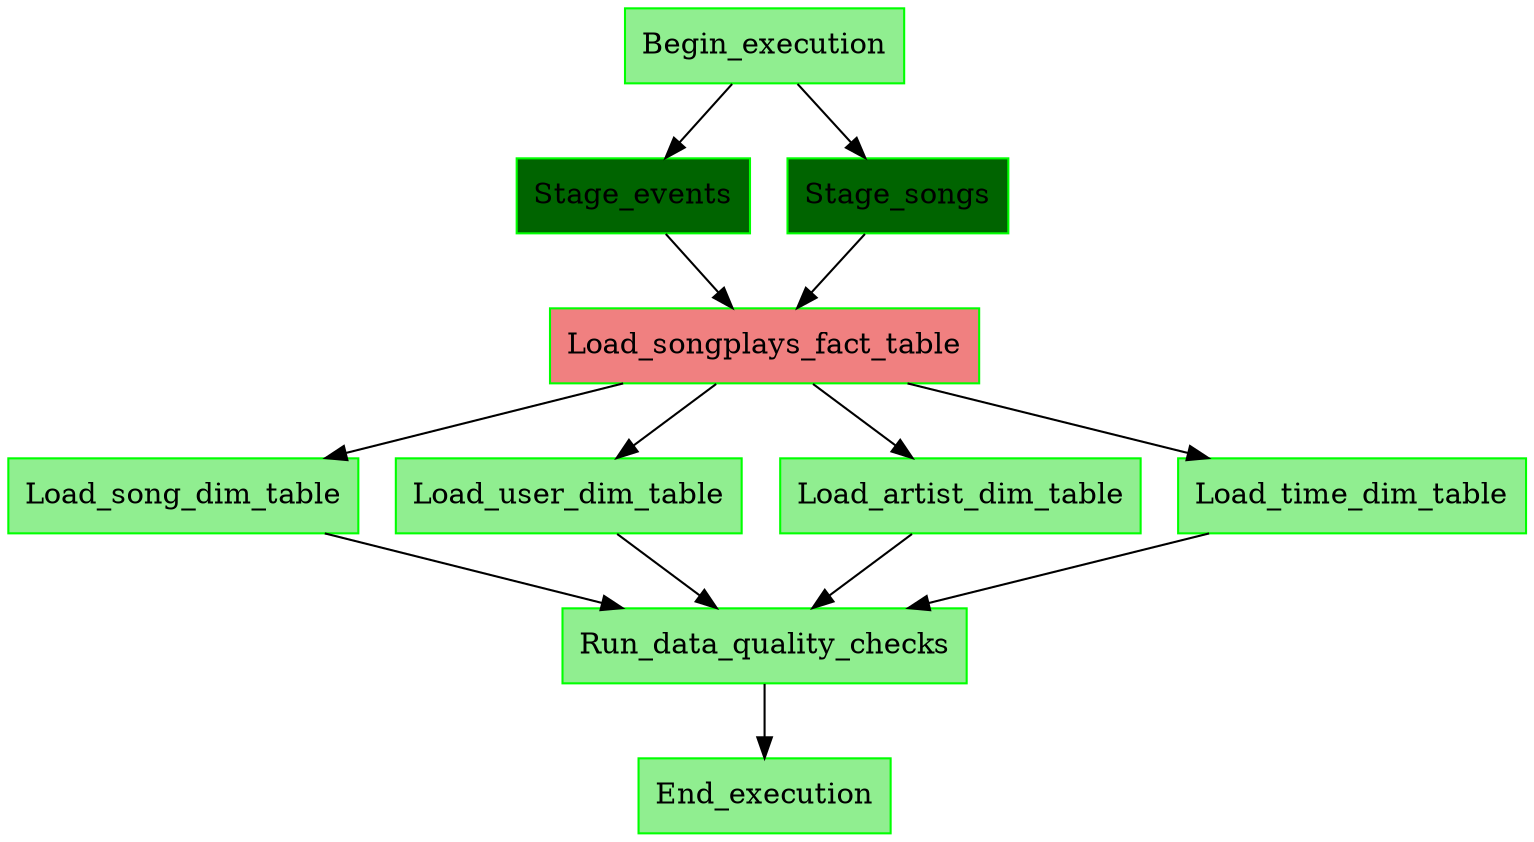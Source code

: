 digraph DAG {
    node [shape=box, style=filled, color=green, fontcolor=black];

    Begin_execution [fillcolor=lightgreen];
    Stage_events [fillcolor=darkgreen];
    Stage_songs [fillcolor=darkgreen];
    Load_songplays_fact_table [fillcolor=lightcoral];
    Load_song_dim_table [fillcolor=lightgreen];
    Load_user_dim_table [fillcolor=lightgreen];
    Load_artist_dim_table [fillcolor=lightgreen];
    Load_time_dim_table [fillcolor=lightgreen];
    Run_data_quality_checks [fillcolor=lightgreen];
    End_execution [fillcolor=lightgreen];

    Begin_execution -> Stage_events;
    Begin_execution -> Stage_songs;
    Stage_events -> Load_songplays_fact_table;
    Stage_songs -> Load_songplays_fact_table;
    Load_songplays_fact_table -> Load_song_dim_table;
    Load_songplays_fact_table -> Load_user_dim_table;
    Load_songplays_fact_table -> Load_artist_dim_table;
    Load_songplays_fact_table -> Load_time_dim_table;
    Load_song_dim_table -> Run_data_quality_checks;
    Load_user_dim_table -> Run_data_quality_checks;
    Load_artist_dim_table -> Run_data_quality_checks;
    Load_time_dim_table -> Run_data_quality_checks;
    Run_data_quality_checks -> End_execution;
}
